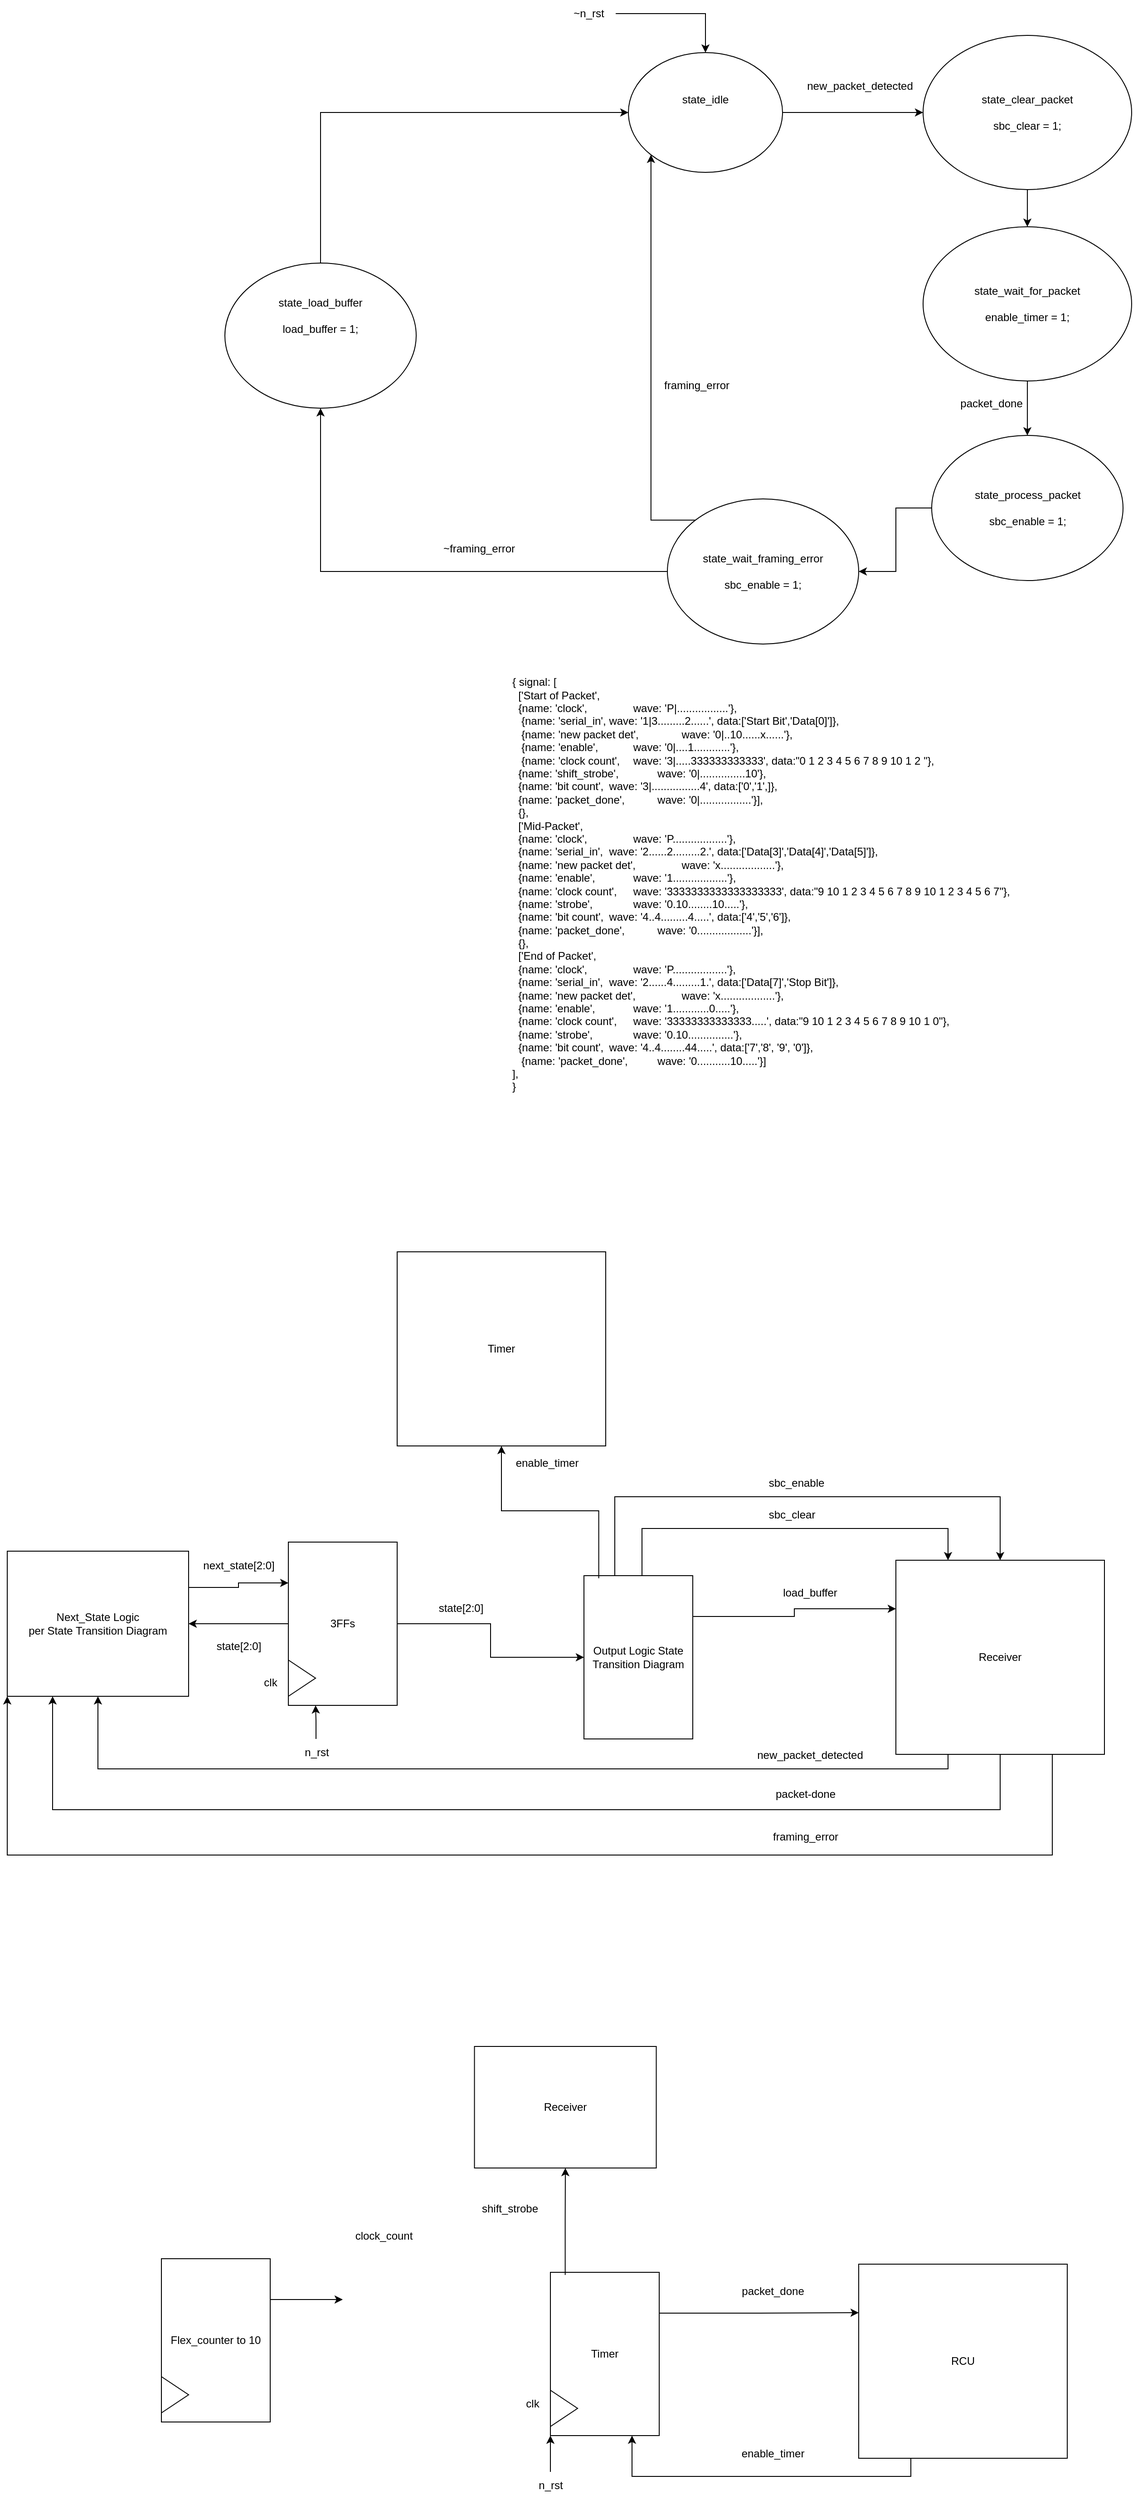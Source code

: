 <mxfile version="26.0.16">
  <diagram name="Page-1" id="uz-ISEkMkpy3JlYTRd4P">
    <mxGraphModel dx="3134" dy="772" grid="1" gridSize="10" guides="1" tooltips="1" connect="1" arrows="1" fold="1" page="1" pageScale="1" pageWidth="850" pageHeight="1100" math="0" shadow="0">
      <root>
        <mxCell id="0" />
        <mxCell id="1" parent="0" />
        <mxCell id="4cq5YIWUm6OwbtvttUVz-2" style="edgeStyle=orthogonalEdgeStyle;rounded=0;orthogonalLoop=1;jettySize=auto;html=1;entryX=0;entryY=0.5;entryDx=0;entryDy=0;" edge="1" parent="1" source="TmYf55Ae-JYS25pkBuSo-3" target="4cq5YIWUm6OwbtvttUVz-1">
          <mxGeometry relative="1" as="geometry" />
        </mxCell>
        <mxCell id="TmYf55Ae-JYS25pkBuSo-3" value="state_idle&lt;div&gt;&lt;br&gt;&lt;/div&gt;&lt;div&gt;&lt;br&gt;&lt;/div&gt;" style="ellipse;whiteSpace=wrap;html=1;" parent="1" vertex="1">
          <mxGeometry x="-735" y="68" width="170" height="132" as="geometry" />
        </mxCell>
        <mxCell id="TmYf55Ae-JYS25pkBuSo-27" style="edgeStyle=orthogonalEdgeStyle;rounded=0;orthogonalLoop=1;jettySize=auto;html=1;exitX=0.5;exitY=1;exitDx=0;exitDy=0;entryX=0.5;entryY=0;entryDx=0;entryDy=0;" parent="1" source="TmYf55Ae-JYS25pkBuSo-5" target="TmYf55Ae-JYS25pkBuSo-15" edge="1">
          <mxGeometry relative="1" as="geometry" />
        </mxCell>
        <mxCell id="TmYf55Ae-JYS25pkBuSo-5" value="&lt;div&gt;state_wait_for_packet&lt;/div&gt;&lt;div&gt;&lt;br&gt;&lt;/div&gt;&lt;div&gt;enable_timer = 1;&lt;/div&gt;" style="ellipse;whiteSpace=wrap;html=1;verticalAlign=middle;" parent="1" vertex="1">
          <mxGeometry x="-410" y="260" width="230" height="170" as="geometry" />
        </mxCell>
        <mxCell id="TmYf55Ae-JYS25pkBuSo-6" value="new_packet_detected" style="text;html=1;align=center;verticalAlign=middle;resizable=0;points=[];autosize=1;strokeColor=none;fillColor=none;" parent="1" vertex="1">
          <mxGeometry x="-550" y="90" width="140" height="30" as="geometry" />
        </mxCell>
        <mxCell id="TmYf55Ae-JYS25pkBuSo-7" style="edgeStyle=orthogonalEdgeStyle;rounded=0;orthogonalLoop=1;jettySize=auto;html=1;entryX=0.5;entryY=0;entryDx=0;entryDy=0;" parent="1" source="TmYf55Ae-JYS25pkBuSo-8" target="TmYf55Ae-JYS25pkBuSo-3" edge="1">
          <mxGeometry relative="1" as="geometry" />
        </mxCell>
        <mxCell id="TmYf55Ae-JYS25pkBuSo-8" value="~n_rst" style="text;html=1;align=center;verticalAlign=middle;resizable=0;points=[];autosize=1;strokeColor=none;fillColor=none;" parent="1" vertex="1">
          <mxGeometry x="-809" y="10" width="60" height="30" as="geometry" />
        </mxCell>
        <mxCell id="gcleOuCmj5GNLYwZ8Q55-13" style="edgeStyle=orthogonalEdgeStyle;rounded=0;orthogonalLoop=1;jettySize=auto;html=1;entryX=0.5;entryY=1;entryDx=0;entryDy=0;exitX=0;exitY=0.5;exitDx=0;exitDy=0;" parent="1" source="4cq5YIWUm6OwbtvttUVz-4" target="gcleOuCmj5GNLYwZ8Q55-7" edge="1">
          <mxGeometry relative="1" as="geometry">
            <Array as="points">
              <mxPoint x="-1074" y="640" />
            </Array>
            <mxPoint x="-690" y="680" as="sourcePoint" />
            <mxPoint x="-1073" y="500" as="targetPoint" />
          </mxGeometry>
        </mxCell>
        <mxCell id="gcleOuCmj5GNLYwZ8Q55-14" style="edgeStyle=orthogonalEdgeStyle;rounded=0;orthogonalLoop=1;jettySize=auto;html=1;entryX=0;entryY=1;entryDx=0;entryDy=0;exitX=0;exitY=0;exitDx=0;exitDy=0;" parent="1" source="4cq5YIWUm6OwbtvttUVz-4" target="TmYf55Ae-JYS25pkBuSo-3" edge="1">
          <mxGeometry relative="1" as="geometry">
            <mxPoint x="-710" y="570" as="sourcePoint" />
            <mxPoint x="-710" y="130" as="targetPoint" />
            <Array as="points">
              <mxPoint x="-710" y="583" />
            </Array>
          </mxGeometry>
        </mxCell>
        <mxCell id="4cq5YIWUm6OwbtvttUVz-5" style="edgeStyle=orthogonalEdgeStyle;rounded=0;orthogonalLoop=1;jettySize=auto;html=1;entryX=1;entryY=0.5;entryDx=0;entryDy=0;" edge="1" parent="1" source="TmYf55Ae-JYS25pkBuSo-15" target="4cq5YIWUm6OwbtvttUVz-4">
          <mxGeometry relative="1" as="geometry">
            <Array as="points">
              <mxPoint x="-440" y="570" />
              <mxPoint x="-440" y="640" />
            </Array>
          </mxGeometry>
        </mxCell>
        <mxCell id="TmYf55Ae-JYS25pkBuSo-15" value="&lt;div&gt;state_process_packet&lt;/div&gt;&lt;div&gt;&lt;br&gt;&lt;/div&gt;&lt;div&gt;sbc_enable = 1;&lt;/div&gt;" style="ellipse;whiteSpace=wrap;html=1;verticalAlign=middle;" parent="1" vertex="1">
          <mxGeometry x="-400.5" y="490" width="211" height="160" as="geometry" />
        </mxCell>
        <mxCell id="TmYf55Ae-JYS25pkBuSo-28" value="packet_done" style="text;html=1;align=center;verticalAlign=middle;resizable=0;points=[];autosize=1;strokeColor=none;fillColor=none;" parent="1" vertex="1">
          <mxGeometry x="-380" y="440" width="90" height="30" as="geometry" />
        </mxCell>
        <mxCell id="gcleOuCmj5GNLYwZ8Q55-15" style="edgeStyle=orthogonalEdgeStyle;rounded=0;orthogonalLoop=1;jettySize=auto;html=1;entryX=0;entryY=0.5;entryDx=0;entryDy=0;" parent="1" source="gcleOuCmj5GNLYwZ8Q55-7" target="TmYf55Ae-JYS25pkBuSo-3" edge="1">
          <mxGeometry relative="1" as="geometry">
            <Array as="points">
              <mxPoint x="-1074" y="134" />
            </Array>
          </mxGeometry>
        </mxCell>
        <mxCell id="gcleOuCmj5GNLYwZ8Q55-7" value="&lt;div&gt;state_load_buffer&lt;/div&gt;&lt;div&gt;&lt;br&gt;&lt;/div&gt;&lt;div&gt;load_buffer = 1;&lt;/div&gt;&lt;div&gt;&lt;br&gt;&lt;/div&gt;&lt;div&gt;&lt;br&gt;&lt;/div&gt;&lt;div&gt;&lt;br&gt;&lt;/div&gt;" style="ellipse;whiteSpace=wrap;html=1;verticalAlign=middle;" parent="1" vertex="1">
          <mxGeometry x="-1180" y="300" width="211" height="160" as="geometry" />
        </mxCell>
        <mxCell id="gcleOuCmj5GNLYwZ8Q55-11" value="framing_error" style="text;html=1;align=center;verticalAlign=middle;resizable=0;points=[];autosize=1;strokeColor=none;fillColor=none;" parent="1" vertex="1">
          <mxGeometry x="-710" y="420" width="100" height="30" as="geometry" />
        </mxCell>
        <mxCell id="gcleOuCmj5GNLYwZ8Q55-12" value="~framing_error" style="text;html=1;align=center;verticalAlign=middle;resizable=0;points=[];autosize=1;strokeColor=none;fillColor=none;" parent="1" vertex="1">
          <mxGeometry x="-950" y="600" width="100" height="30" as="geometry" />
        </mxCell>
        <mxCell id="gcleOuCmj5GNLYwZ8Q55-38" value="&lt;div&gt;{ signal: [&lt;/div&gt;&lt;div&gt;&amp;nbsp; [&#39;Start of Packet&#39;,&lt;/div&gt;&lt;div&gt;&amp;nbsp; {name: &#39;clock&#39;,&lt;span style=&quot;white-space-collapse: preserve;&quot;&gt;&#x9;&#x9;&lt;/span&gt;wave: &#39;P|.................&#39;},&lt;/div&gt;&lt;div&gt;&amp;nbsp; &amp;nbsp;{name: &#39;serial_in&#39;,&lt;span style=&quot;white-space-collapse: preserve;&quot;&gt;&#x9;&lt;/span&gt;wave: &#39;1|3.........2......&#39;, data:[&#39;Start Bit&#39;,&#39;Data[0]&#39;]},&lt;/div&gt;&lt;div&gt;&amp;nbsp; &amp;nbsp;{name: &#39;new packet det&#39;,&lt;span style=&quot;white-space-collapse: preserve;&quot;&gt;&#x9;&#x9;&lt;/span&gt;wave: &#39;0|..10......x......&#39;},&lt;/div&gt;&lt;div&gt;&amp;nbsp; &amp;nbsp;{name: &#39;enable&#39;,&lt;span style=&quot;white-space-collapse: preserve;&quot;&gt;&#x9;&#x9;&lt;/span&gt;wave: &#39;0|....1............&#39;},&lt;/div&gt;&lt;div&gt;&amp;nbsp; &amp;nbsp;{name: &#39;clock count&#39;,&lt;span style=&quot;white-space-collapse: preserve;&quot;&gt;&#x9;&lt;/span&gt;wave: &#39;3|.....333333333333&#39;, data:&quot;0 1 2 3 4 5 6 7 8 9 10 1 2 &quot;},&lt;/div&gt;&lt;div&gt;&amp;nbsp; {name: &#39;shift_strobe&#39;,&lt;span style=&quot;white-space-collapse: preserve;&quot;&gt;&#x9;&#x9;&lt;/span&gt;wave: &#39;0|...............10&#39;},&lt;/div&gt;&lt;div&gt;&amp;nbsp; {name: &#39;bit count&#39;,&lt;span style=&quot;white-space-collapse: preserve;&quot;&gt;&#x9;&lt;/span&gt;wave: &#39;3|................4&#39;, data:[&#39;0&#39;,&#39;1&#39;,]},&lt;/div&gt;&lt;div&gt;&amp;nbsp; {name: &#39;packet_done&#39;,&lt;span style=&quot;white-space-collapse: preserve;&quot;&gt;&#x9;&#x9;&lt;/span&gt;wave: &#39;0|.................&#39;}],&lt;/div&gt;&lt;div&gt;&amp;nbsp; {},&lt;/div&gt;&lt;div&gt;&amp;nbsp; [&#39;Mid-Packet&#39;,&lt;/div&gt;&lt;div&gt;&amp;nbsp; {name: &#39;clock&#39;,&lt;span style=&quot;white-space-collapse: preserve;&quot;&gt;&#x9;&#x9;&lt;/span&gt;wave: &#39;P..................&#39;},&lt;/div&gt;&lt;div&gt;&amp;nbsp; {name: &#39;serial_in&#39;,&lt;span style=&quot;white-space-collapse: preserve;&quot;&gt;&#x9;&lt;/span&gt;wave: &#39;2......2.........2.&#39;, data:[&#39;Data[3]&#39;,&#39;Data[4]&#39;,&#39;Data[5]&#39;]},&lt;/div&gt;&lt;div&gt;&amp;nbsp; {name: &#39;new packet det&#39;,&lt;span style=&quot;white-space-collapse: preserve;&quot;&gt;&#x9;&#x9;&lt;/span&gt;wave: &#39;x..................&#39;},&lt;/div&gt;&lt;div&gt;&amp;nbsp; {name: &#39;enable&#39;,&lt;span style=&quot;white-space-collapse: preserve;&quot;&gt;&#x9;&#x9;&lt;/span&gt;wave: &#39;1..................&#39;},&lt;/div&gt;&lt;div&gt;&amp;nbsp; {name: &#39;clock count&#39;,&lt;span style=&quot;white-space-collapse: preserve;&quot;&gt;&#x9;&lt;/span&gt;wave: &#39;3333333333333333333&#39;, data:&quot;9 10 1 2 3 4 5 6 7 8 9 10 1 2 3 4 5 6 7&quot;},&lt;/div&gt;&lt;div&gt;&amp;nbsp; {name: &#39;strobe&#39;,&lt;span style=&quot;white-space-collapse: preserve;&quot;&gt;&#x9;&#x9;&lt;/span&gt;wave: &#39;0.10........10.....&#39;},&lt;/div&gt;&lt;div&gt;&amp;nbsp; {name: &#39;bit count&#39;,&lt;span style=&quot;white-space-collapse: preserve;&quot;&gt;&#x9;&lt;/span&gt;wave: &#39;4..4.........4.....&#39;, data:[&#39;4&#39;,&#39;5&#39;,&#39;6&#39;]},&lt;/div&gt;&lt;div&gt;&amp;nbsp; {name: &#39;packet_done&#39;,&lt;span style=&quot;white-space-collapse: preserve;&quot;&gt;&#x9;&#x9;&lt;/span&gt;wave: &#39;0..................&#39;}],&lt;/div&gt;&lt;div&gt;&amp;nbsp; {},&lt;/div&gt;&lt;div&gt;&amp;nbsp; [&#39;End of Packet&#39;,&lt;/div&gt;&lt;div&gt;&amp;nbsp; {name: &#39;clock&#39;,&lt;span style=&quot;white-space-collapse: preserve;&quot;&gt;&#x9;&#x9;&lt;/span&gt;wave: &#39;P..................&#39;},&lt;/div&gt;&lt;div&gt;&amp;nbsp; {name: &#39;serial_in&#39;,&lt;span style=&quot;white-space-collapse: preserve;&quot;&gt;&#x9;&lt;/span&gt;wave: &#39;2......4.........1.&#39;, data:[&#39;Data[7]&#39;,&#39;Stop Bit&#39;]},&lt;/div&gt;&lt;div&gt;&amp;nbsp; {name: &#39;new packet det&#39;,&lt;span style=&quot;white-space-collapse: preserve;&quot;&gt;&#x9;&#x9;&lt;/span&gt;wave: &#39;x..................&#39;},&lt;/div&gt;&lt;div&gt;&amp;nbsp; {name: &#39;enable&#39;,&lt;span style=&quot;white-space-collapse: preserve;&quot;&gt;&#x9;&#x9;&lt;/span&gt;wave: &#39;1............0.....&#39;},&lt;/div&gt;&lt;div&gt;&amp;nbsp; {name: &#39;clock count&#39;,&lt;span style=&quot;white-space-collapse: preserve;&quot;&gt;&#x9;&lt;/span&gt;wave: &#39;33333333333333.....&#39;, data:&quot;9 10 1 2 3 4 5 6 7 8 9 10 1 0&quot;},&lt;/div&gt;&lt;div&gt;&amp;nbsp; {name: &#39;strobe&#39;,&lt;span style=&quot;white-space-collapse: preserve;&quot;&gt;&#x9;&#x9;&lt;/span&gt;wave: &#39;0.10...............&#39;},&lt;/div&gt;&lt;div&gt;&amp;nbsp; {name: &#39;bit count&#39;,&lt;span style=&quot;white-space-collapse: preserve;&quot;&gt;&#x9;&lt;/span&gt;wave: &#39;4..4........44.....&#39;, data:[&#39;7&#39;,&#39;8&#39;, &#39;9&#39;, &#39;0&#39;]},&lt;/div&gt;&lt;div&gt;&amp;nbsp; &amp;nbsp;{name: &#39;packet_done&#39;,&lt;span style=&quot;white-space-collapse: preserve;&quot;&gt;&#x9;&#x9;&lt;/span&gt;wave: &#39;0...........10.....&#39;}]&lt;/div&gt;&lt;div&gt;],&lt;/div&gt;&lt;div&gt;}&lt;/div&gt;" style="text;html=1;align=left;verticalAlign=middle;resizable=0;points=[];autosize=1;strokeColor=none;fillColor=none;" parent="1" vertex="1">
          <mxGeometry x="-865" y="750" width="570" height="470" as="geometry" />
        </mxCell>
        <mxCell id="XtnPERNbyxdo-gfmvyaL-1" value="" style="group" parent="1" vertex="1" connectable="0">
          <mxGeometry x="-784" y="1747" width="120" height="180" as="geometry" />
        </mxCell>
        <mxCell id="XtnPERNbyxdo-gfmvyaL-2" value="Output Logic State Transition Diagram" style="rounded=0;whiteSpace=wrap;html=1;" parent="XtnPERNbyxdo-gfmvyaL-1" vertex="1">
          <mxGeometry width="120" height="180" as="geometry" />
        </mxCell>
        <mxCell id="XtnPERNbyxdo-gfmvyaL-4" value="load_buffer" style="text;html=1;align=center;verticalAlign=middle;resizable=0;points=[];autosize=1;strokeColor=none;fillColor=none;" parent="1" vertex="1">
          <mxGeometry x="-575.5" y="1751" width="80" height="30" as="geometry" />
        </mxCell>
        <mxCell id="XtnPERNbyxdo-gfmvyaL-5" value="clk" style="text;html=1;align=center;verticalAlign=middle;resizable=0;points=[];autosize=1;strokeColor=none;fillColor=none;" parent="1" vertex="1">
          <mxGeometry x="-1150" y="1850" width="40" height="30" as="geometry" />
        </mxCell>
        <mxCell id="XtnPERNbyxdo-gfmvyaL-6" style="edgeStyle=orthogonalEdgeStyle;rounded=0;orthogonalLoop=1;jettySize=auto;html=1;entryX=0.25;entryY=1;entryDx=0;entryDy=0;" parent="1" source="XtnPERNbyxdo-gfmvyaL-7" target="4cq5YIWUm6OwbtvttUVz-7" edge="1">
          <mxGeometry relative="1" as="geometry" />
        </mxCell>
        <mxCell id="XtnPERNbyxdo-gfmvyaL-7" value="n_rst" style="text;html=1;align=center;verticalAlign=middle;resizable=0;points=[];autosize=1;strokeColor=none;fillColor=none;" parent="1" vertex="1">
          <mxGeometry x="-1104.5" y="1927" width="50" height="30" as="geometry" />
        </mxCell>
        <mxCell id="XtnPERNbyxdo-gfmvyaL-9" style="edgeStyle=orthogonalEdgeStyle;rounded=0;orthogonalLoop=1;jettySize=auto;html=1;entryX=0.25;entryY=0;entryDx=0;entryDy=0;" parent="1" source="XtnPERNbyxdo-gfmvyaL-2" target="XtnPERNbyxdo-gfmvyaL-16" edge="1">
          <mxGeometry relative="1" as="geometry">
            <Array as="points">
              <mxPoint x="-720" y="1695" />
              <mxPoint x="-382" y="1695" />
            </Array>
            <mxPoint x="-995" y="1635" as="targetPoint" />
          </mxGeometry>
        </mxCell>
        <mxCell id="XtnPERNbyxdo-gfmvyaL-10" value="sbc_clear" style="text;html=1;align=center;verticalAlign=middle;resizable=0;points=[];autosize=1;strokeColor=none;fillColor=none;" parent="1" vertex="1">
          <mxGeometry x="-590" y="1665" width="70" height="30" as="geometry" />
        </mxCell>
        <mxCell id="XtnPERNbyxdo-gfmvyaL-13" style="edgeStyle=orthogonalEdgeStyle;rounded=0;orthogonalLoop=1;jettySize=auto;html=1;exitX=0.25;exitY=1;exitDx=0;exitDy=0;entryX=0.5;entryY=1;entryDx=0;entryDy=0;" parent="1" source="XtnPERNbyxdo-gfmvyaL-16" target="XtnPERNbyxdo-gfmvyaL-18" edge="1">
          <mxGeometry relative="1" as="geometry">
            <Array as="points">
              <mxPoint x="-382" y="1960" />
              <mxPoint x="-1320" y="1960" />
            </Array>
          </mxGeometry>
        </mxCell>
        <mxCell id="XtnPERNbyxdo-gfmvyaL-14" style="edgeStyle=orthogonalEdgeStyle;rounded=0;orthogonalLoop=1;jettySize=auto;html=1;exitX=0.75;exitY=1;exitDx=0;exitDy=0;entryX=0;entryY=1;entryDx=0;entryDy=0;" parent="1" source="XtnPERNbyxdo-gfmvyaL-16" target="XtnPERNbyxdo-gfmvyaL-18" edge="1">
          <mxGeometry relative="1" as="geometry">
            <Array as="points">
              <mxPoint x="-267" y="2055" />
              <mxPoint x="-1420" y="2055" />
            </Array>
          </mxGeometry>
        </mxCell>
        <mxCell id="XtnPERNbyxdo-gfmvyaL-15" style="edgeStyle=orthogonalEdgeStyle;rounded=0;orthogonalLoop=1;jettySize=auto;html=1;exitX=0.5;exitY=1;exitDx=0;exitDy=0;entryX=0.25;entryY=1;entryDx=0;entryDy=0;" parent="1" source="XtnPERNbyxdo-gfmvyaL-16" target="XtnPERNbyxdo-gfmvyaL-18" edge="1">
          <mxGeometry relative="1" as="geometry">
            <Array as="points">
              <mxPoint x="-325" y="2005" />
              <mxPoint x="-1370" y="2005" />
            </Array>
          </mxGeometry>
        </mxCell>
        <mxCell id="XtnPERNbyxdo-gfmvyaL-16" value="&lt;div align=&quot;center&quot;&gt;Receiver&lt;/div&gt;" style="rounded=0;whiteSpace=wrap;html=1;align=center;verticalAlign=middle;" parent="1" vertex="1">
          <mxGeometry x="-440" y="1730" width="230" height="214" as="geometry" />
        </mxCell>
        <mxCell id="4cq5YIWUm6OwbtvttUVz-9" style="edgeStyle=orthogonalEdgeStyle;rounded=0;orthogonalLoop=1;jettySize=auto;html=1;exitX=1;exitY=0.25;exitDx=0;exitDy=0;entryX=0;entryY=0.25;entryDx=0;entryDy=0;" edge="1" parent="1" source="XtnPERNbyxdo-gfmvyaL-18" target="4cq5YIWUm6OwbtvttUVz-7">
          <mxGeometry relative="1" as="geometry" />
        </mxCell>
        <mxCell id="XtnPERNbyxdo-gfmvyaL-18" value="&lt;div&gt;Next_State Logic&lt;/div&gt;&lt;div&gt;per State Transition Diagram&lt;/div&gt;" style="rounded=0;whiteSpace=wrap;html=1;align=center;verticalAlign=middle;" parent="1" vertex="1">
          <mxGeometry x="-1420" y="1720" width="200" height="160" as="geometry" />
        </mxCell>
        <mxCell id="XtnPERNbyxdo-gfmvyaL-19" value="next_state[2:0]" style="text;html=1;align=center;verticalAlign=middle;resizable=0;points=[];autosize=1;strokeColor=none;fillColor=none;" parent="1" vertex="1">
          <mxGeometry x="-1215" y="1721" width="100" height="30" as="geometry" />
        </mxCell>
        <mxCell id="XtnPERNbyxdo-gfmvyaL-21" style="edgeStyle=orthogonalEdgeStyle;rounded=0;orthogonalLoop=1;jettySize=auto;html=1;entryX=0;entryY=0.25;entryDx=0;entryDy=0;exitX=1;exitY=0.25;exitDx=0;exitDy=0;" parent="1" source="XtnPERNbyxdo-gfmvyaL-2" target="XtnPERNbyxdo-gfmvyaL-16" edge="1">
          <mxGeometry relative="1" as="geometry">
            <mxPoint x="-445" y="1803" as="targetPoint" />
          </mxGeometry>
        </mxCell>
        <mxCell id="XtnPERNbyxdo-gfmvyaL-24" value="framing_error" style="text;html=1;align=center;verticalAlign=middle;resizable=0;points=[];autosize=1;strokeColor=none;fillColor=none;" parent="1" vertex="1">
          <mxGeometry x="-590" y="2020" width="100" height="30" as="geometry" />
        </mxCell>
        <mxCell id="XtnPERNbyxdo-gfmvyaL-26" value="state[2:0]" style="text;html=1;align=center;verticalAlign=middle;resizable=0;points=[];autosize=1;strokeColor=none;fillColor=none;" parent="1" vertex="1">
          <mxGeometry x="-1200" y="1810" width="70" height="30" as="geometry" />
        </mxCell>
        <mxCell id="XtnPERNbyxdo-gfmvyaL-27" value="packet-done" style="text;html=1;align=center;verticalAlign=middle;resizable=0;points=[];autosize=1;strokeColor=none;fillColor=none;" parent="1" vertex="1">
          <mxGeometry x="-585" y="1973" width="90" height="30" as="geometry" />
        </mxCell>
        <mxCell id="XtnPERNbyxdo-gfmvyaL-28" value="new_packet_detected" style="text;html=1;align=center;verticalAlign=middle;resizable=0;points=[];autosize=1;strokeColor=none;fillColor=none;" parent="1" vertex="1">
          <mxGeometry x="-605.5" y="1930" width="140" height="30" as="geometry" />
        </mxCell>
        <mxCell id="XtnPERNbyxdo-gfmvyaL-29" style="edgeStyle=orthogonalEdgeStyle;rounded=0;orthogonalLoop=1;jettySize=auto;html=1;exitX=0.25;exitY=0;exitDx=0;exitDy=0;entryX=0.5;entryY=0;entryDx=0;entryDy=0;" parent="1" source="XtnPERNbyxdo-gfmvyaL-2" target="XtnPERNbyxdo-gfmvyaL-16" edge="1">
          <mxGeometry relative="1" as="geometry">
            <Array as="points">
              <mxPoint x="-750" y="1660" />
              <mxPoint x="-325" y="1660" />
            </Array>
          </mxGeometry>
        </mxCell>
        <mxCell id="XtnPERNbyxdo-gfmvyaL-31" value="sbc_enable" style="text;html=1;align=center;verticalAlign=middle;resizable=0;points=[];autosize=1;strokeColor=none;fillColor=none;" parent="1" vertex="1">
          <mxGeometry x="-590" y="1630" width="80" height="30" as="geometry" />
        </mxCell>
        <mxCell id="XtnPERNbyxdo-gfmvyaL-33" value="&lt;div align=&quot;center&quot;&gt;Timer&lt;/div&gt;" style="rounded=0;whiteSpace=wrap;html=1;align=center;verticalAlign=middle;" parent="1" vertex="1">
          <mxGeometry x="-990" y="1390" width="230" height="214" as="geometry" />
        </mxCell>
        <mxCell id="XtnPERNbyxdo-gfmvyaL-32" style="edgeStyle=orthogonalEdgeStyle;rounded=0;orthogonalLoop=1;jettySize=auto;html=1;exitX=0.136;exitY=0.016;exitDx=0;exitDy=0;entryX=0.5;entryY=1;entryDx=0;entryDy=0;exitPerimeter=0;" parent="1" source="XtnPERNbyxdo-gfmvyaL-2" target="XtnPERNbyxdo-gfmvyaL-33" edge="1">
          <mxGeometry relative="1" as="geometry">
            <mxPoint x="-780.333" y="1580" as="targetPoint" />
          </mxGeometry>
        </mxCell>
        <mxCell id="XtnPERNbyxdo-gfmvyaL-35" value="enable_timer" style="text;html=1;align=center;verticalAlign=middle;resizable=0;points=[];autosize=1;strokeColor=none;fillColor=none;" parent="1" vertex="1">
          <mxGeometry x="-870" y="1608" width="90" height="30" as="geometry" />
        </mxCell>
        <mxCell id="XtnPERNbyxdo-gfmvyaL-37" value="" style="group" parent="1" vertex="1" connectable="0">
          <mxGeometry x="-821" y="2515" width="120" height="180" as="geometry" />
        </mxCell>
        <mxCell id="XtnPERNbyxdo-gfmvyaL-38" value="Timer" style="rounded=0;whiteSpace=wrap;html=1;" parent="XtnPERNbyxdo-gfmvyaL-37" vertex="1">
          <mxGeometry width="120" height="180" as="geometry" />
        </mxCell>
        <mxCell id="XtnPERNbyxdo-gfmvyaL-39" value="" style="triangle;whiteSpace=wrap;html=1;" parent="XtnPERNbyxdo-gfmvyaL-37" vertex="1">
          <mxGeometry y="130" width="30" height="40" as="geometry" />
        </mxCell>
        <mxCell id="XtnPERNbyxdo-gfmvyaL-40" value="packet_done" style="text;html=1;align=center;verticalAlign=middle;resizable=0;points=[];autosize=1;strokeColor=none;fillColor=none;" parent="1" vertex="1">
          <mxGeometry x="-621.5" y="2521" width="90" height="30" as="geometry" />
        </mxCell>
        <mxCell id="XtnPERNbyxdo-gfmvyaL-41" value="clk" style="text;html=1;align=center;verticalAlign=middle;resizable=0;points=[];autosize=1;strokeColor=none;fillColor=none;" parent="1" vertex="1">
          <mxGeometry x="-861" y="2645" width="40" height="30" as="geometry" />
        </mxCell>
        <mxCell id="XtnPERNbyxdo-gfmvyaL-42" style="edgeStyle=orthogonalEdgeStyle;rounded=0;orthogonalLoop=1;jettySize=auto;html=1;entryX=0;entryY=1;entryDx=0;entryDy=0;" parent="1" source="XtnPERNbyxdo-gfmvyaL-43" target="XtnPERNbyxdo-gfmvyaL-38" edge="1">
          <mxGeometry relative="1" as="geometry" />
        </mxCell>
        <mxCell id="XtnPERNbyxdo-gfmvyaL-43" value="n_rst" style="text;html=1;align=center;verticalAlign=middle;resizable=0;points=[];autosize=1;strokeColor=none;fillColor=none;" parent="1" vertex="1">
          <mxGeometry x="-846" y="2735" width="50" height="30" as="geometry" />
        </mxCell>
        <mxCell id="XtnPERNbyxdo-gfmvyaL-46" style="edgeStyle=orthogonalEdgeStyle;rounded=0;orthogonalLoop=1;jettySize=auto;html=1;exitX=0.25;exitY=1;exitDx=0;exitDy=0;entryX=0.75;entryY=1;entryDx=0;entryDy=0;" parent="1" source="XtnPERNbyxdo-gfmvyaL-49" target="XtnPERNbyxdo-gfmvyaL-38" edge="1">
          <mxGeometry relative="1" as="geometry" />
        </mxCell>
        <mxCell id="XtnPERNbyxdo-gfmvyaL-49" value="&lt;div align=&quot;center&quot;&gt;RCU&lt;/div&gt;" style="rounded=0;whiteSpace=wrap;html=1;align=center;verticalAlign=middle;" parent="1" vertex="1">
          <mxGeometry x="-481" y="2506" width="230" height="214" as="geometry" />
        </mxCell>
        <mxCell id="XtnPERNbyxdo-gfmvyaL-53" style="edgeStyle=orthogonalEdgeStyle;rounded=0;orthogonalLoop=1;jettySize=auto;html=1;entryX=0;entryY=0.25;entryDx=0;entryDy=0;exitX=1;exitY=0.25;exitDx=0;exitDy=0;" parent="1" source="XtnPERNbyxdo-gfmvyaL-38" target="XtnPERNbyxdo-gfmvyaL-49" edge="1">
          <mxGeometry relative="1" as="geometry">
            <mxPoint x="-486" y="2573" as="targetPoint" />
          </mxGeometry>
        </mxCell>
        <mxCell id="XtnPERNbyxdo-gfmvyaL-58" value="enable_timer" style="text;html=1;align=center;verticalAlign=middle;resizable=0;points=[];autosize=1;strokeColor=none;fillColor=none;" parent="1" vertex="1">
          <mxGeometry x="-621.5" y="2700" width="90" height="30" as="geometry" />
        </mxCell>
        <mxCell id="XtnPERNbyxdo-gfmvyaL-61" value="&lt;div align=&quot;center&quot;&gt;Receiver&lt;/div&gt;" style="rounded=0;whiteSpace=wrap;html=1;align=center;verticalAlign=middle;" parent="1" vertex="1">
          <mxGeometry x="-904.75" y="2266" width="200.5" height="134" as="geometry" />
        </mxCell>
        <mxCell id="XtnPERNbyxdo-gfmvyaL-62" style="edgeStyle=orthogonalEdgeStyle;rounded=0;orthogonalLoop=1;jettySize=auto;html=1;exitX=0.136;exitY=0.016;exitDx=0;exitDy=0;entryX=0.5;entryY=1;entryDx=0;entryDy=0;exitPerimeter=0;" parent="1" source="XtnPERNbyxdo-gfmvyaL-38" target="XtnPERNbyxdo-gfmvyaL-61" edge="1">
          <mxGeometry relative="1" as="geometry">
            <mxPoint x="-821.333" y="2350" as="targetPoint" />
          </mxGeometry>
        </mxCell>
        <mxCell id="XtnPERNbyxdo-gfmvyaL-63" value="shift_strobe" style="text;html=1;align=center;verticalAlign=middle;resizable=0;points=[];autosize=1;strokeColor=none;fillColor=none;" parent="1" vertex="1">
          <mxGeometry x="-911" y="2430" width="90" height="30" as="geometry" />
        </mxCell>
        <mxCell id="4cq5YIWUm6OwbtvttUVz-3" style="edgeStyle=orthogonalEdgeStyle;rounded=0;orthogonalLoop=1;jettySize=auto;html=1;exitX=0.5;exitY=1;exitDx=0;exitDy=0;entryX=0.5;entryY=0;entryDx=0;entryDy=0;" edge="1" parent="1" source="4cq5YIWUm6OwbtvttUVz-1" target="TmYf55Ae-JYS25pkBuSo-5">
          <mxGeometry relative="1" as="geometry" />
        </mxCell>
        <mxCell id="4cq5YIWUm6OwbtvttUVz-1" value="&lt;div&gt;state_clear_packet&lt;/div&gt;&lt;div&gt;&lt;br&gt;&lt;/div&gt;&lt;div&gt;sbc_clear = 1;&lt;/div&gt;" style="ellipse;whiteSpace=wrap;html=1;verticalAlign=middle;" vertex="1" parent="1">
          <mxGeometry x="-410" y="49" width="230" height="170" as="geometry" />
        </mxCell>
        <mxCell id="4cq5YIWUm6OwbtvttUVz-4" value="&lt;div&gt;state_wait_framing_error&lt;/div&gt;&lt;div&gt;&lt;br&gt;&lt;/div&gt;&lt;div&gt;sbc_enable = 1;&lt;/div&gt;" style="ellipse;whiteSpace=wrap;html=1;verticalAlign=middle;" vertex="1" parent="1">
          <mxGeometry x="-692" y="560" width="211" height="160" as="geometry" />
        </mxCell>
        <mxCell id="4cq5YIWUm6OwbtvttUVz-6" value="" style="group" vertex="1" connectable="0" parent="1">
          <mxGeometry x="-1110" y="1710" width="120" height="180" as="geometry" />
        </mxCell>
        <mxCell id="4cq5YIWUm6OwbtvttUVz-7" value="3FFs" style="rounded=0;whiteSpace=wrap;html=1;" vertex="1" parent="4cq5YIWUm6OwbtvttUVz-6">
          <mxGeometry width="120" height="180" as="geometry" />
        </mxCell>
        <mxCell id="4cq5YIWUm6OwbtvttUVz-8" value="" style="triangle;whiteSpace=wrap;html=1;" vertex="1" parent="4cq5YIWUm6OwbtvttUVz-6">
          <mxGeometry y="130" width="30" height="40" as="geometry" />
        </mxCell>
        <mxCell id="4cq5YIWUm6OwbtvttUVz-11" style="edgeStyle=orthogonalEdgeStyle;rounded=0;orthogonalLoop=1;jettySize=auto;html=1;exitX=0;exitY=0.5;exitDx=0;exitDy=0;entryX=1;entryY=0.5;entryDx=0;entryDy=0;" edge="1" parent="1" source="4cq5YIWUm6OwbtvttUVz-7" target="XtnPERNbyxdo-gfmvyaL-18">
          <mxGeometry relative="1" as="geometry" />
        </mxCell>
        <mxCell id="4cq5YIWUm6OwbtvttUVz-12" style="edgeStyle=orthogonalEdgeStyle;rounded=0;orthogonalLoop=1;jettySize=auto;html=1;entryX=0;entryY=0.5;entryDx=0;entryDy=0;" edge="1" parent="1" source="4cq5YIWUm6OwbtvttUVz-7" target="XtnPERNbyxdo-gfmvyaL-2">
          <mxGeometry relative="1" as="geometry" />
        </mxCell>
        <mxCell id="4cq5YIWUm6OwbtvttUVz-14" value="state[2:0]" style="text;html=1;align=center;verticalAlign=middle;resizable=0;points=[];autosize=1;strokeColor=none;fillColor=none;" vertex="1" parent="1">
          <mxGeometry x="-955" y="1768" width="70" height="30" as="geometry" />
        </mxCell>
        <mxCell id="4cq5YIWUm6OwbtvttUVz-16" value="" style="group" vertex="1" connectable="0" parent="1">
          <mxGeometry x="-1250" y="2500" width="120" height="180" as="geometry" />
        </mxCell>
        <mxCell id="4cq5YIWUm6OwbtvttUVz-20" style="edgeStyle=orthogonalEdgeStyle;rounded=0;orthogonalLoop=1;jettySize=auto;html=1;exitX=1;exitY=0.25;exitDx=0;exitDy=0;" edge="1" parent="4cq5YIWUm6OwbtvttUVz-16" source="4cq5YIWUm6OwbtvttUVz-17">
          <mxGeometry relative="1" as="geometry">
            <mxPoint x="200" y="45" as="targetPoint" />
          </mxGeometry>
        </mxCell>
        <mxCell id="4cq5YIWUm6OwbtvttUVz-17" value="&lt;span style=&quot;text-wrap-mode: nowrap;&quot;&gt;Flex_counter to 10&lt;/span&gt;" style="rounded=0;whiteSpace=wrap;html=1;" vertex="1" parent="4cq5YIWUm6OwbtvttUVz-16">
          <mxGeometry width="120" height="180" as="geometry" />
        </mxCell>
        <mxCell id="4cq5YIWUm6OwbtvttUVz-18" value="" style="triangle;whiteSpace=wrap;html=1;" vertex="1" parent="4cq5YIWUm6OwbtvttUVz-16">
          <mxGeometry y="130" width="30" height="40" as="geometry" />
        </mxCell>
        <mxCell id="4cq5YIWUm6OwbtvttUVz-21" value="clock_count" style="text;html=1;align=center;verticalAlign=middle;resizable=0;points=[];autosize=1;strokeColor=none;fillColor=none;" vertex="1" parent="1">
          <mxGeometry x="-1050" y="2460" width="90" height="30" as="geometry" />
        </mxCell>
      </root>
    </mxGraphModel>
  </diagram>
</mxfile>
